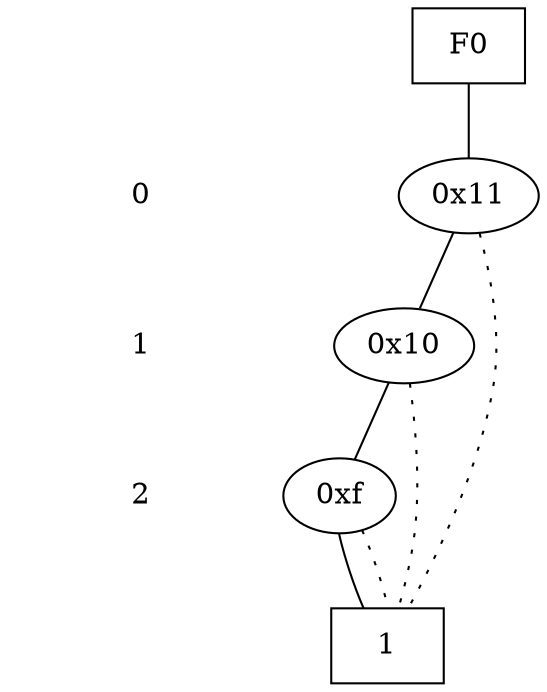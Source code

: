 digraph "DD" {
size = "7.5,10"
center = true;
edge [dir = none];
{ node [shape = plaintext];
  edge [style = invis];
  "CONST NODES" [style = invis];
" 0 " -> " 1 " -> " 2 " -> "CONST NODES"; 
}
{ rank = same; node [shape = box]; edge [style = invis];
"F0"; }
{ rank = same; " 0 ";
"0x11";
}
{ rank = same; " 1 ";
"0x10";
}
{ rank = same; " 2 ";
"0xf";
}
{ rank = same; "CONST NODES";
{ node [shape = box]; "0x8";
}
}
"F0" -> "0x11" [style = solid];
"0x11" -> "0x10";
"0x11" -> "0x8" [style = dotted];
"0x10" -> "0xf";
"0x10" -> "0x8" [style = dotted];
"0xf" -> "0x8";
"0xf" -> "0x8" [style = dotted];
"0x8" [label = "1"];
}
